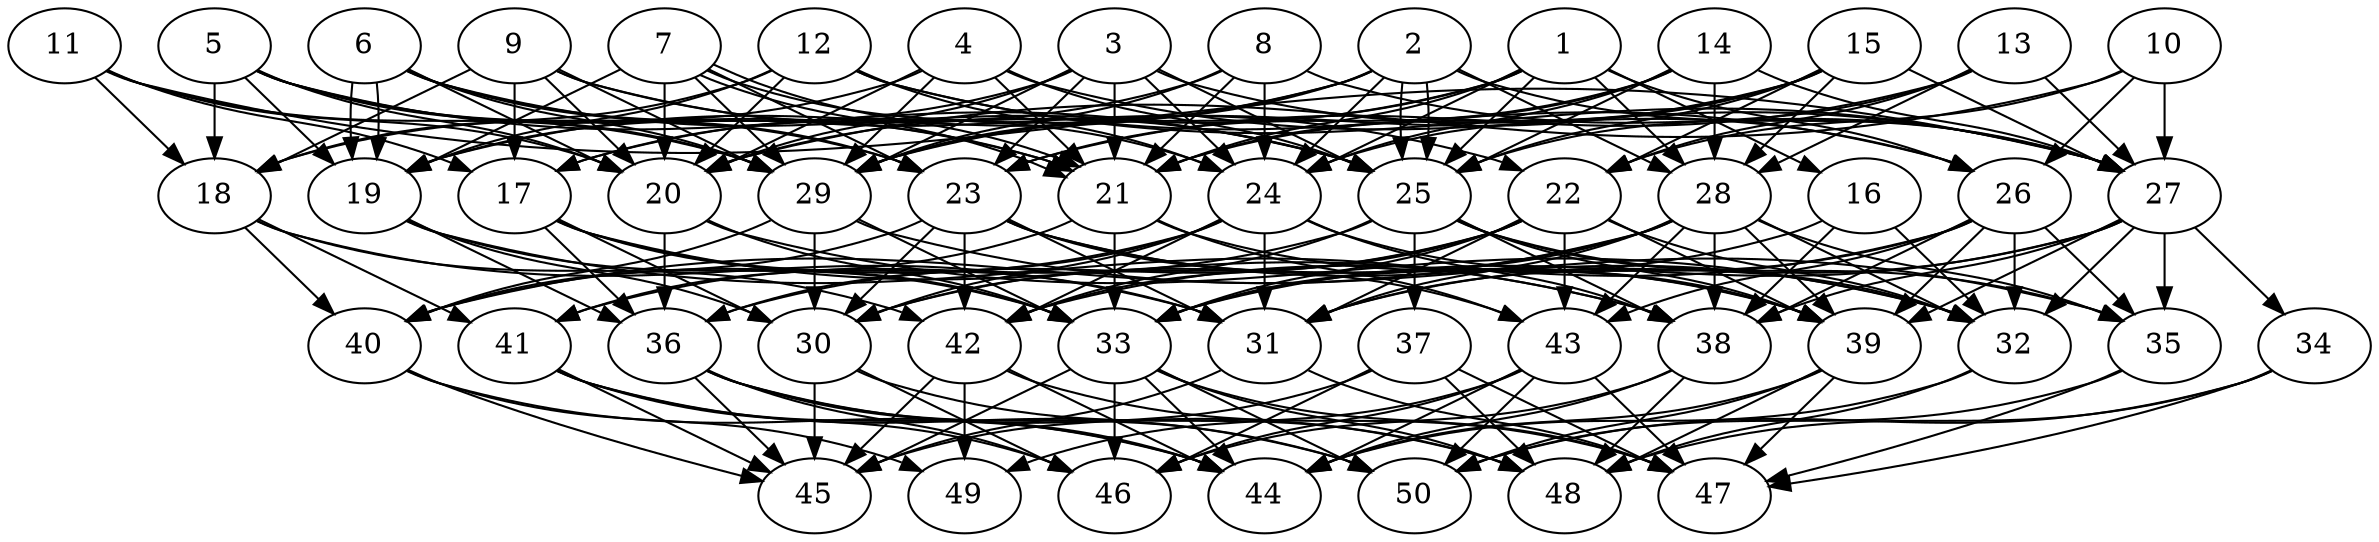 // DAG automatically generated by daggen at Thu Oct  3 14:07:57 2019
// ./daggen --dot -n 50 --ccr 0.3 --fat 0.7 --regular 0.9 --density 0.7 --mindata 5242880 --maxdata 52428800 
digraph G {
  1 [size="18295467", alpha="0.19", expect_size="5488640"] 
  1 -> 16 [size ="5488640"]
  1 -> 20 [size ="5488640"]
  1 -> 21 [size ="5488640"]
  1 -> 24 [size ="5488640"]
  1 -> 25 [size ="5488640"]
  1 -> 26 [size ="5488640"]
  1 -> 28 [size ="5488640"]
  1 -> 29 [size ="5488640"]
  2 [size="65460907", alpha="0.09", expect_size="19638272"] 
  2 -> 17 [size ="19638272"]
  2 -> 19 [size ="19638272"]
  2 -> 24 [size ="19638272"]
  2 -> 25 [size ="19638272"]
  2 -> 25 [size ="19638272"]
  2 -> 27 [size ="19638272"]
  2 -> 28 [size ="19638272"]
  2 -> 29 [size ="19638272"]
  3 [size="69331627", alpha="0.04", expect_size="20799488"] 
  3 -> 19 [size ="20799488"]
  3 -> 20 [size ="20799488"]
  3 -> 21 [size ="20799488"]
  3 -> 23 [size ="20799488"]
  3 -> 24 [size ="20799488"]
  3 -> 25 [size ="20799488"]
  3 -> 26 [size ="20799488"]
  3 -> 29 [size ="20799488"]
  4 [size="161037653", alpha="0.06", expect_size="48311296"] 
  4 -> 18 [size ="48311296"]
  4 -> 20 [size ="48311296"]
  4 -> 21 [size ="48311296"]
  4 -> 25 [size ="48311296"]
  4 -> 27 [size ="48311296"]
  4 -> 29 [size ="48311296"]
  5 [size="75127467", alpha="0.18", expect_size="22538240"] 
  5 -> 18 [size ="22538240"]
  5 -> 19 [size ="22538240"]
  5 -> 20 [size ="22538240"]
  5 -> 21 [size ="22538240"]
  5 -> 23 [size ="22538240"]
  5 -> 25 [size ="22538240"]
  5 -> 29 [size ="22538240"]
  6 [size="134546773", alpha="0.07", expect_size="40364032"] 
  6 -> 19 [size ="40364032"]
  6 -> 19 [size ="40364032"]
  6 -> 20 [size ="40364032"]
  6 -> 21 [size ="40364032"]
  6 -> 23 [size ="40364032"]
  6 -> 25 [size ="40364032"]
  6 -> 29 [size ="40364032"]
  7 [size="108404053", alpha="0.11", expect_size="32521216"] 
  7 -> 19 [size ="32521216"]
  7 -> 20 [size ="32521216"]
  7 -> 21 [size ="32521216"]
  7 -> 21 [size ="32521216"]
  7 -> 23 [size ="32521216"]
  7 -> 24 [size ="32521216"]
  7 -> 29 [size ="32521216"]
  8 [size="24169813", alpha="0.01", expect_size="7250944"] 
  8 -> 17 [size ="7250944"]
  8 -> 21 [size ="7250944"]
  8 -> 24 [size ="7250944"]
  8 -> 27 [size ="7250944"]
  8 -> 29 [size ="7250944"]
  9 [size="98187947", alpha="0.08", expect_size="29456384"] 
  9 -> 17 [size ="29456384"]
  9 -> 18 [size ="29456384"]
  9 -> 20 [size ="29456384"]
  9 -> 22 [size ="29456384"]
  9 -> 25 [size ="29456384"]
  9 -> 29 [size ="29456384"]
  10 [size="56842240", alpha="0.16", expect_size="17052672"] 
  10 -> 20 [size ="17052672"]
  10 -> 22 [size ="17052672"]
  10 -> 26 [size ="17052672"]
  10 -> 27 [size ="17052672"]
  11 [size="142042453", alpha="0.08", expect_size="42612736"] 
  11 -> 17 [size ="42612736"]
  11 -> 18 [size ="42612736"]
  11 -> 20 [size ="42612736"]
  11 -> 27 [size ="42612736"]
  11 -> 29 [size ="42612736"]
  12 [size="133758293", alpha="0.08", expect_size="40127488"] 
  12 -> 18 [size ="40127488"]
  12 -> 19 [size ="40127488"]
  12 -> 20 [size ="40127488"]
  12 -> 24 [size ="40127488"]
  12 -> 26 [size ="40127488"]
  12 -> 27 [size ="40127488"]
  13 [size="44697600", alpha="0.15", expect_size="13409280"] 
  13 -> 22 [size ="13409280"]
  13 -> 23 [size ="13409280"]
  13 -> 25 [size ="13409280"]
  13 -> 27 [size ="13409280"]
  13 -> 28 [size ="13409280"]
  14 [size="75960320", alpha="0.05", expect_size="22788096"] 
  14 -> 21 [size ="22788096"]
  14 -> 23 [size ="22788096"]
  14 -> 24 [size ="22788096"]
  14 -> 25 [size ="22788096"]
  14 -> 27 [size ="22788096"]
  14 -> 28 [size ="22788096"]
  15 [size="120292693", alpha="0.16", expect_size="36087808"] 
  15 -> 21 [size ="36087808"]
  15 -> 22 [size ="36087808"]
  15 -> 24 [size ="36087808"]
  15 -> 25 [size ="36087808"]
  15 -> 27 [size ="36087808"]
  15 -> 28 [size ="36087808"]
  15 -> 29 [size ="36087808"]
  16 [size="106581333", alpha="0.04", expect_size="31974400"] 
  16 -> 32 [size ="31974400"]
  16 -> 33 [size ="31974400"]
  16 -> 38 [size ="31974400"]
  17 [size="164232533", alpha="0.04", expect_size="49269760"] 
  17 -> 30 [size ="49269760"]
  17 -> 31 [size ="49269760"]
  17 -> 33 [size ="49269760"]
  17 -> 36 [size ="49269760"]
  17 -> 38 [size ="49269760"]
  18 [size="90521600", alpha="0.11", expect_size="27156480"] 
  18 -> 31 [size ="27156480"]
  18 -> 40 [size ="27156480"]
  18 -> 41 [size ="27156480"]
  18 -> 42 [size ="27156480"]
  19 [size="98375680", alpha="0.03", expect_size="29512704"] 
  19 -> 30 [size ="29512704"]
  19 -> 33 [size ="29512704"]
  19 -> 36 [size ="29512704"]
  19 -> 38 [size ="29512704"]
  20 [size="163409920", alpha="0.02", expect_size="49022976"] 
  20 -> 32 [size ="49022976"]
  20 -> 33 [size ="49022976"]
  20 -> 36 [size ="49022976"]
  21 [size="128675840", alpha="0.02", expect_size="38602752"] 
  21 -> 33 [size ="38602752"]
  21 -> 39 [size ="38602752"]
  21 -> 41 [size ="38602752"]
  21 -> 43 [size ="38602752"]
  22 [size="34051413", alpha="0.07", expect_size="10215424"] 
  22 -> 30 [size ="10215424"]
  22 -> 31 [size ="10215424"]
  22 -> 32 [size ="10215424"]
  22 -> 33 [size ="10215424"]
  22 -> 36 [size ="10215424"]
  22 -> 39 [size ="10215424"]
  22 -> 42 [size ="10215424"]
  22 -> 43 [size ="10215424"]
  23 [size="95624533", alpha="0.19", expect_size="28687360"] 
  23 -> 30 [size ="28687360"]
  23 -> 31 [size ="28687360"]
  23 -> 32 [size ="28687360"]
  23 -> 39 [size ="28687360"]
  23 -> 40 [size ="28687360"]
  23 -> 42 [size ="28687360"]
  23 -> 43 [size ="28687360"]
  24 [size="57156267", alpha="0.10", expect_size="17146880"] 
  24 -> 30 [size ="17146880"]
  24 -> 31 [size ="17146880"]
  24 -> 36 [size ="17146880"]
  24 -> 38 [size ="17146880"]
  24 -> 39 [size ="17146880"]
  24 -> 40 [size ="17146880"]
  24 -> 42 [size ="17146880"]
  25 [size="98904747", alpha="0.07", expect_size="29671424"] 
  25 -> 32 [size ="29671424"]
  25 -> 35 [size ="29671424"]
  25 -> 37 [size ="29671424"]
  25 -> 38 [size ="29671424"]
  25 -> 39 [size ="29671424"]
  25 -> 41 [size ="29671424"]
  25 -> 42 [size ="29671424"]
  26 [size="67682987", alpha="0.20", expect_size="20304896"] 
  26 -> 31 [size ="20304896"]
  26 -> 32 [size ="20304896"]
  26 -> 35 [size ="20304896"]
  26 -> 38 [size ="20304896"]
  26 -> 39 [size ="20304896"]
  26 -> 42 [size ="20304896"]
  26 -> 43 [size ="20304896"]
  27 [size="100792320", alpha="0.04", expect_size="30237696"] 
  27 -> 31 [size ="30237696"]
  27 -> 32 [size ="30237696"]
  27 -> 33 [size ="30237696"]
  27 -> 34 [size ="30237696"]
  27 -> 35 [size ="30237696"]
  27 -> 38 [size ="30237696"]
  27 -> 39 [size ="30237696"]
  28 [size="130157227", alpha="0.09", expect_size="39047168"] 
  28 -> 30 [size ="39047168"]
  28 -> 31 [size ="39047168"]
  28 -> 32 [size ="39047168"]
  28 -> 33 [size ="39047168"]
  28 -> 35 [size ="39047168"]
  28 -> 38 [size ="39047168"]
  28 -> 39 [size ="39047168"]
  28 -> 40 [size ="39047168"]
  28 -> 43 [size ="39047168"]
  29 [size="56814933", alpha="0.04", expect_size="17044480"] 
  29 -> 30 [size ="17044480"]
  29 -> 33 [size ="17044480"]
  29 -> 35 [size ="17044480"]
  29 -> 40 [size ="17044480"]
  30 [size="78667093", alpha="0.05", expect_size="23600128"] 
  30 -> 45 [size ="23600128"]
  30 -> 46 [size ="23600128"]
  30 -> 48 [size ="23600128"]
  31 [size="95337813", alpha="0.01", expect_size="28601344"] 
  31 -> 45 [size ="28601344"]
  31 -> 47 [size ="28601344"]
  32 [size="107646293", alpha="0.12", expect_size="32293888"] 
  32 -> 44 [size ="32293888"]
  32 -> 48 [size ="32293888"]
  33 [size="163584000", alpha="0.06", expect_size="49075200"] 
  33 -> 44 [size ="49075200"]
  33 -> 45 [size ="49075200"]
  33 -> 46 [size ="49075200"]
  33 -> 47 [size ="49075200"]
  33 -> 48 [size ="49075200"]
  33 -> 50 [size ="49075200"]
  34 [size="157713067", alpha="0.08", expect_size="47313920"] 
  34 -> 47 [size ="47313920"]
  34 -> 48 [size ="47313920"]
  34 -> 50 [size ="47313920"]
  35 [size="76318720", alpha="0.03", expect_size="22895616"] 
  35 -> 47 [size ="22895616"]
  35 -> 50 [size ="22895616"]
  36 [size="134331733", alpha="0.09", expect_size="40299520"] 
  36 -> 44 [size ="40299520"]
  36 -> 45 [size ="40299520"]
  36 -> 46 [size ="40299520"]
  36 -> 48 [size ="40299520"]
  36 -> 50 [size ="40299520"]
  37 [size="134260053", alpha="0.14", expect_size="40278016"] 
  37 -> 45 [size ="40278016"]
  37 -> 46 [size ="40278016"]
  37 -> 47 [size ="40278016"]
  37 -> 48 [size ="40278016"]
  38 [size="167031467", alpha="0.08", expect_size="50109440"] 
  38 -> 44 [size ="50109440"]
  38 -> 46 [size ="50109440"]
  38 -> 48 [size ="50109440"]
  39 [size="82056533", alpha="0.13", expect_size="24616960"] 
  39 -> 44 [size ="24616960"]
  39 -> 47 [size ="24616960"]
  39 -> 48 [size ="24616960"]
  39 -> 50 [size ="24616960"]
  40 [size="117333333", alpha="0.16", expect_size="35200000"] 
  40 -> 44 [size ="35200000"]
  40 -> 45 [size ="35200000"]
  40 -> 49 [size ="35200000"]
  41 [size="154944853", alpha="0.13", expect_size="46483456"] 
  41 -> 44 [size ="46483456"]
  41 -> 45 [size ="46483456"]
  41 -> 46 [size ="46483456"]
  41 -> 50 [size ="46483456"]
  42 [size="162170880", alpha="0.12", expect_size="48651264"] 
  42 -> 44 [size ="48651264"]
  42 -> 45 [size ="48651264"]
  42 -> 47 [size ="48651264"]
  42 -> 49 [size ="48651264"]
  43 [size="98010453", alpha="0.01", expect_size="29403136"] 
  43 -> 44 [size ="29403136"]
  43 -> 46 [size ="29403136"]
  43 -> 47 [size ="29403136"]
  43 -> 49 [size ="29403136"]
  43 -> 50 [size ="29403136"]
  44 [size="146967893", alpha="0.16", expect_size="44090368"] 
  45 [size="52957867", alpha="0.00", expect_size="15887360"] 
  46 [size="76086613", alpha="0.11", expect_size="22825984"] 
  47 [size="148169387", alpha="0.13", expect_size="44450816"] 
  48 [size="101396480", alpha="0.09", expect_size="30418944"] 
  49 [size="166092800", alpha="0.10", expect_size="49827840"] 
  50 [size="108598613", alpha="0.18", expect_size="32579584"] 
}

